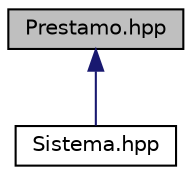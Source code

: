 digraph "Prestamo.hpp"
{
 // LATEX_PDF_SIZE
  edge [fontname="Helvetica",fontsize="10",labelfontname="Helvetica",labelfontsize="10"];
  node [fontname="Helvetica",fontsize="10",shape=record];
  Node1 [label="Prestamo.hpp",height=0.2,width=0.4,color="black", fillcolor="grey75", style="filled", fontcolor="black",tooltip="Clase Prestamo."];
  Node1 -> Node2 [dir="back",color="midnightblue",fontsize="10",style="solid",fontname="Helvetica"];
  Node2 [label="Sistema.hpp",height=0.2,width=0.4,color="black", fillcolor="white", style="filled",URL="$_sistema_8hpp.html",tooltip="Clase Sistema."];
}

